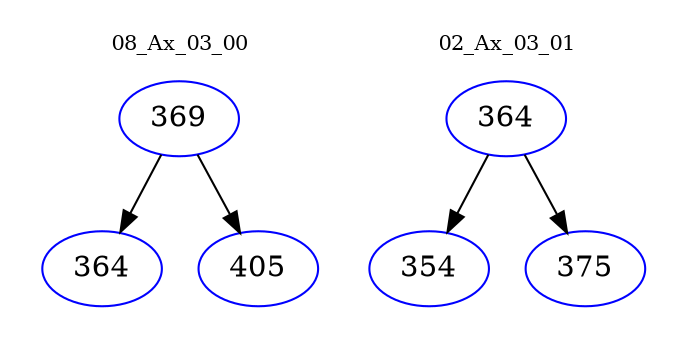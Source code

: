 digraph{
subgraph cluster_0 {
color = white
label = "08_Ax_03_00";
fontsize=10;
T0_369 [label="369", color="blue"]
T0_369 -> T0_364 [color="black"]
T0_364 [label="364", color="blue"]
T0_369 -> T0_405 [color="black"]
T0_405 [label="405", color="blue"]
}
subgraph cluster_1 {
color = white
label = "02_Ax_03_01";
fontsize=10;
T1_364 [label="364", color="blue"]
T1_364 -> T1_354 [color="black"]
T1_354 [label="354", color="blue"]
T1_364 -> T1_375 [color="black"]
T1_375 [label="375", color="blue"]
}
}
